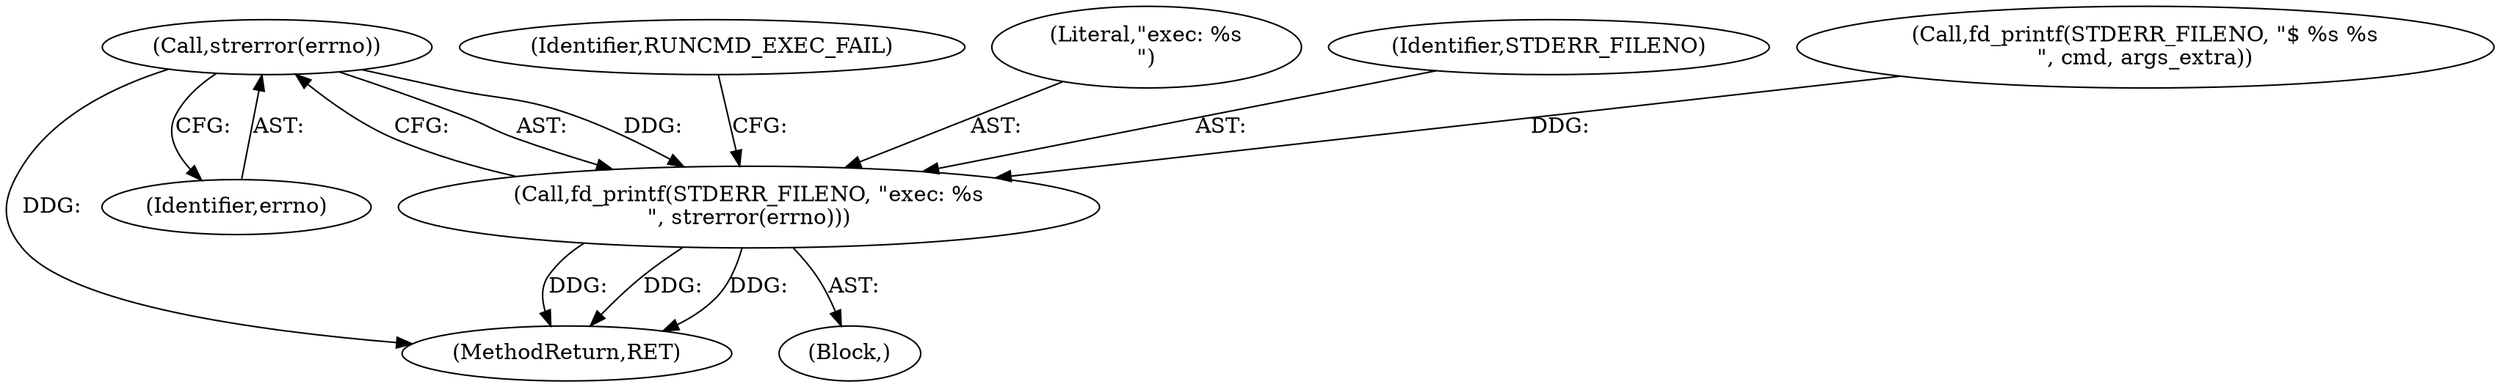 digraph "0_picocom_1ebc60b20fbe9a02436d5cbbf8951714e749ddb1_0@API" {
"1000323" [label="(Call,strerror(errno))"];
"1000320" [label="(Call,fd_printf(STDERR_FILENO, \"exec: %s\n\", strerror(errno)))"];
"1000326" [label="(Identifier,RUNCMD_EXEC_FAIL)"];
"1000322" [label="(Literal,\"exec: %s\n\")"];
"1000321" [label="(Identifier,STDERR_FILENO)"];
"1000324" [label="(Identifier,errno)"];
"1000327" [label="(MethodReturn,RET)"];
"1000219" [label="(Block,)"];
"1000320" [label="(Call,fd_printf(STDERR_FILENO, \"exec: %s\n\", strerror(errno)))"];
"1000304" [label="(Call,fd_printf(STDERR_FILENO, \"$ %s %s\n\", cmd, args_extra))"];
"1000323" [label="(Call,strerror(errno))"];
"1000323" -> "1000320"  [label="AST: "];
"1000323" -> "1000324"  [label="CFG: "];
"1000324" -> "1000323"  [label="AST: "];
"1000320" -> "1000323"  [label="CFG: "];
"1000323" -> "1000327"  [label="DDG: "];
"1000323" -> "1000320"  [label="DDG: "];
"1000320" -> "1000219"  [label="AST: "];
"1000321" -> "1000320"  [label="AST: "];
"1000322" -> "1000320"  [label="AST: "];
"1000326" -> "1000320"  [label="CFG: "];
"1000320" -> "1000327"  [label="DDG: "];
"1000320" -> "1000327"  [label="DDG: "];
"1000320" -> "1000327"  [label="DDG: "];
"1000304" -> "1000320"  [label="DDG: "];
}
